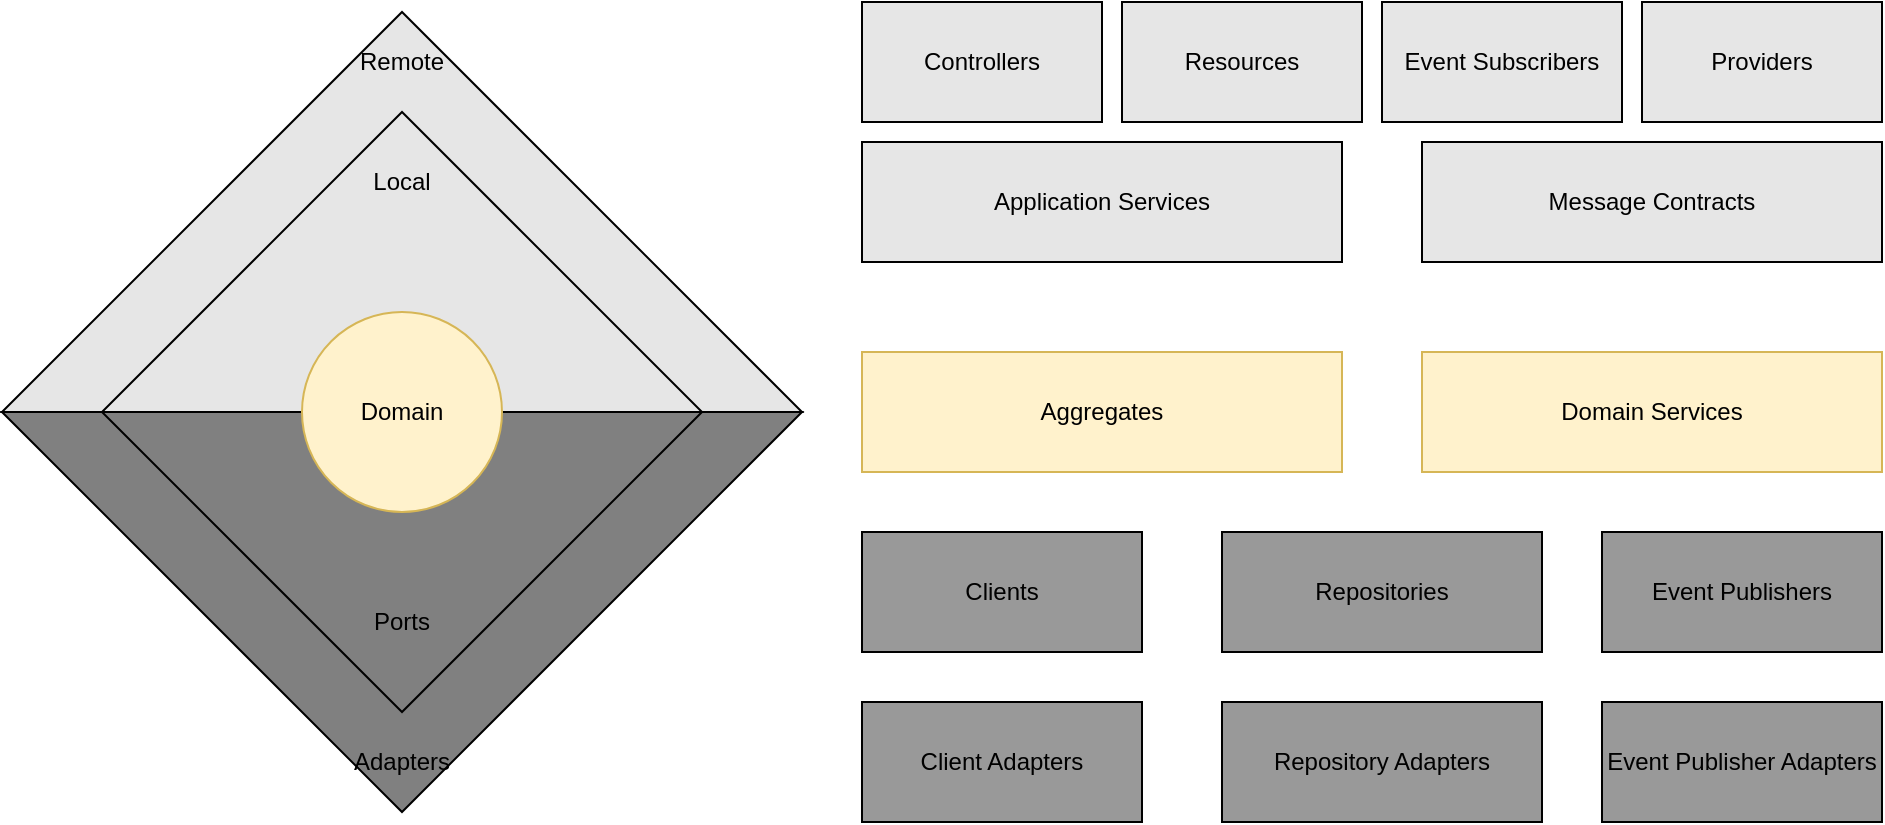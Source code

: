 <mxfile version="17.1.0" type="github">
  <diagram id="EE5q9Zw0YjwjQQa2TiFf" name="Page-1">
    <mxGraphModel dx="1038" dy="539" grid="1" gridSize="10" guides="1" tooltips="1" connect="1" arrows="1" fold="1" page="1" pageScale="1" pageWidth="827" pageHeight="1169" math="0" shadow="0">
      <root>
        <mxCell id="0" />
        <mxCell id="1" parent="0" />
        <mxCell id="SJcmdIhSEkrMvVB994n2-13" value="" style="triangle;whiteSpace=wrap;html=1;sketch=0;rotation=-90;fillColor=#E6E6E6;" vertex="1" parent="1">
          <mxGeometry x="150" y="-50" width="200" height="400" as="geometry" />
        </mxCell>
        <mxCell id="SJcmdIhSEkrMvVB994n2-14" value="" style="triangle;whiteSpace=wrap;html=1;sketch=0;rotation=90;fillColor=#808080;" vertex="1" parent="1">
          <mxGeometry x="150" y="150" width="200" height="400" as="geometry" />
        </mxCell>
        <mxCell id="SJcmdIhSEkrMvVB994n2-15" value="" style="triangle;whiteSpace=wrap;html=1;sketch=0;rotation=-90;fillColor=#E6E6E6;" vertex="1" parent="1">
          <mxGeometry x="175" y="25" width="150" height="300" as="geometry" />
        </mxCell>
        <mxCell id="SJcmdIhSEkrMvVB994n2-16" value="" style="triangle;whiteSpace=wrap;html=1;sketch=0;rotation=90;fillColor=#808080;" vertex="1" parent="1">
          <mxGeometry x="175" y="175" width="150" height="300" as="geometry" />
        </mxCell>
        <mxCell id="SJcmdIhSEkrMvVB994n2-18" value="" style="ellipse;whiteSpace=wrap;html=1;aspect=fixed;sketch=0;fillColor=#fff2cc;strokeColor=#d6b656;" vertex="1" parent="1">
          <mxGeometry x="200" y="200" width="100" height="100" as="geometry" />
        </mxCell>
        <mxCell id="SJcmdIhSEkrMvVB994n2-19" value="Remote" style="text;html=1;strokeColor=none;fillColor=none;align=center;verticalAlign=middle;whiteSpace=wrap;rounded=0;sketch=0;" vertex="1" parent="1">
          <mxGeometry x="220" y="60" width="60" height="30" as="geometry" />
        </mxCell>
        <mxCell id="SJcmdIhSEkrMvVB994n2-20" value="Local" style="text;html=1;strokeColor=none;fillColor=none;align=center;verticalAlign=middle;whiteSpace=wrap;rounded=0;sketch=0;" vertex="1" parent="1">
          <mxGeometry x="220" y="120" width="60" height="30" as="geometry" />
        </mxCell>
        <mxCell id="SJcmdIhSEkrMvVB994n2-21" value="Domain" style="text;html=1;strokeColor=none;fillColor=none;align=center;verticalAlign=middle;whiteSpace=wrap;rounded=0;sketch=0;" vertex="1" parent="1">
          <mxGeometry x="220" y="235" width="60" height="30" as="geometry" />
        </mxCell>
        <mxCell id="SJcmdIhSEkrMvVB994n2-22" value="Ports" style="text;html=1;strokeColor=none;fillColor=none;align=center;verticalAlign=middle;whiteSpace=wrap;rounded=0;sketch=0;" vertex="1" parent="1">
          <mxGeometry x="220" y="340" width="60" height="30" as="geometry" />
        </mxCell>
        <mxCell id="SJcmdIhSEkrMvVB994n2-23" value="Adapters" style="text;html=1;strokeColor=none;fillColor=none;align=center;verticalAlign=middle;whiteSpace=wrap;rounded=0;sketch=0;" vertex="1" parent="1">
          <mxGeometry x="220" y="410" width="60" height="30" as="geometry" />
        </mxCell>
        <mxCell id="SJcmdIhSEkrMvVB994n2-24" value="Aggregates" style="rounded=0;whiteSpace=wrap;html=1;sketch=0;fillColor=#fff2cc;strokeColor=#d6b656;" vertex="1" parent="1">
          <mxGeometry x="480" y="220" width="240" height="60" as="geometry" />
        </mxCell>
        <mxCell id="SJcmdIhSEkrMvVB994n2-25" value="Domain Services" style="rounded=0;whiteSpace=wrap;html=1;sketch=0;fillColor=#fff2cc;strokeColor=#d6b656;" vertex="1" parent="1">
          <mxGeometry x="760" y="220" width="230" height="60" as="geometry" />
        </mxCell>
        <mxCell id="SJcmdIhSEkrMvVB994n2-26" value="Controllers" style="rounded=0;whiteSpace=wrap;html=1;sketch=0;fillColor=#E6E6E6;" vertex="1" parent="1">
          <mxGeometry x="480" y="45" width="120" height="60" as="geometry" />
        </mxCell>
        <mxCell id="SJcmdIhSEkrMvVB994n2-27" value="Resources" style="rounded=0;whiteSpace=wrap;html=1;sketch=0;fillColor=#E6E6E6;" vertex="1" parent="1">
          <mxGeometry x="610" y="45" width="120" height="60" as="geometry" />
        </mxCell>
        <mxCell id="SJcmdIhSEkrMvVB994n2-28" value="Event Subscribers" style="rounded=0;whiteSpace=wrap;html=1;sketch=0;fillColor=#E6E6E6;" vertex="1" parent="1">
          <mxGeometry x="740" y="45" width="120" height="60" as="geometry" />
        </mxCell>
        <mxCell id="SJcmdIhSEkrMvVB994n2-29" value="Providers" style="rounded=0;whiteSpace=wrap;html=1;sketch=0;fillColor=#E6E6E6;" vertex="1" parent="1">
          <mxGeometry x="870" y="45" width="120" height="60" as="geometry" />
        </mxCell>
        <mxCell id="SJcmdIhSEkrMvVB994n2-30" value="Application Services" style="rounded=0;whiteSpace=wrap;html=1;sketch=0;fillColor=#E6E6E6;" vertex="1" parent="1">
          <mxGeometry x="480" y="115" width="240" height="60" as="geometry" />
        </mxCell>
        <mxCell id="SJcmdIhSEkrMvVB994n2-31" value="Message Contracts" style="rounded=0;whiteSpace=wrap;html=1;sketch=0;fillColor=#E6E6E6;" vertex="1" parent="1">
          <mxGeometry x="760" y="115" width="230" height="60" as="geometry" />
        </mxCell>
        <mxCell id="SJcmdIhSEkrMvVB994n2-32" value="Clients" style="rounded=0;whiteSpace=wrap;html=1;sketch=0;fillColor=#999999;" vertex="1" parent="1">
          <mxGeometry x="480" y="310" width="140" height="60" as="geometry" />
        </mxCell>
        <mxCell id="SJcmdIhSEkrMvVB994n2-33" value="Repositories" style="rounded=0;whiteSpace=wrap;html=1;sketch=0;fillColor=#999999;" vertex="1" parent="1">
          <mxGeometry x="660" y="310" width="160" height="60" as="geometry" />
        </mxCell>
        <mxCell id="SJcmdIhSEkrMvVB994n2-34" value="Event Publishers" style="rounded=0;whiteSpace=wrap;html=1;sketch=0;fillColor=#999999;" vertex="1" parent="1">
          <mxGeometry x="850" y="310" width="140" height="60" as="geometry" />
        </mxCell>
        <mxCell id="SJcmdIhSEkrMvVB994n2-35" value="Client Adapters" style="rounded=0;whiteSpace=wrap;html=1;sketch=0;fillColor=#999999;" vertex="1" parent="1">
          <mxGeometry x="480" y="395" width="140" height="60" as="geometry" />
        </mxCell>
        <mxCell id="SJcmdIhSEkrMvVB994n2-36" value="Repository Adapters" style="rounded=0;whiteSpace=wrap;html=1;sketch=0;fillColor=#999999;" vertex="1" parent="1">
          <mxGeometry x="660" y="395" width="160" height="60" as="geometry" />
        </mxCell>
        <mxCell id="SJcmdIhSEkrMvVB994n2-37" value="Event Publisher Adapters" style="rounded=0;whiteSpace=wrap;html=1;sketch=0;fillColor=#999999;" vertex="1" parent="1">
          <mxGeometry x="850" y="395" width="140" height="60" as="geometry" />
        </mxCell>
      </root>
    </mxGraphModel>
  </diagram>
</mxfile>
